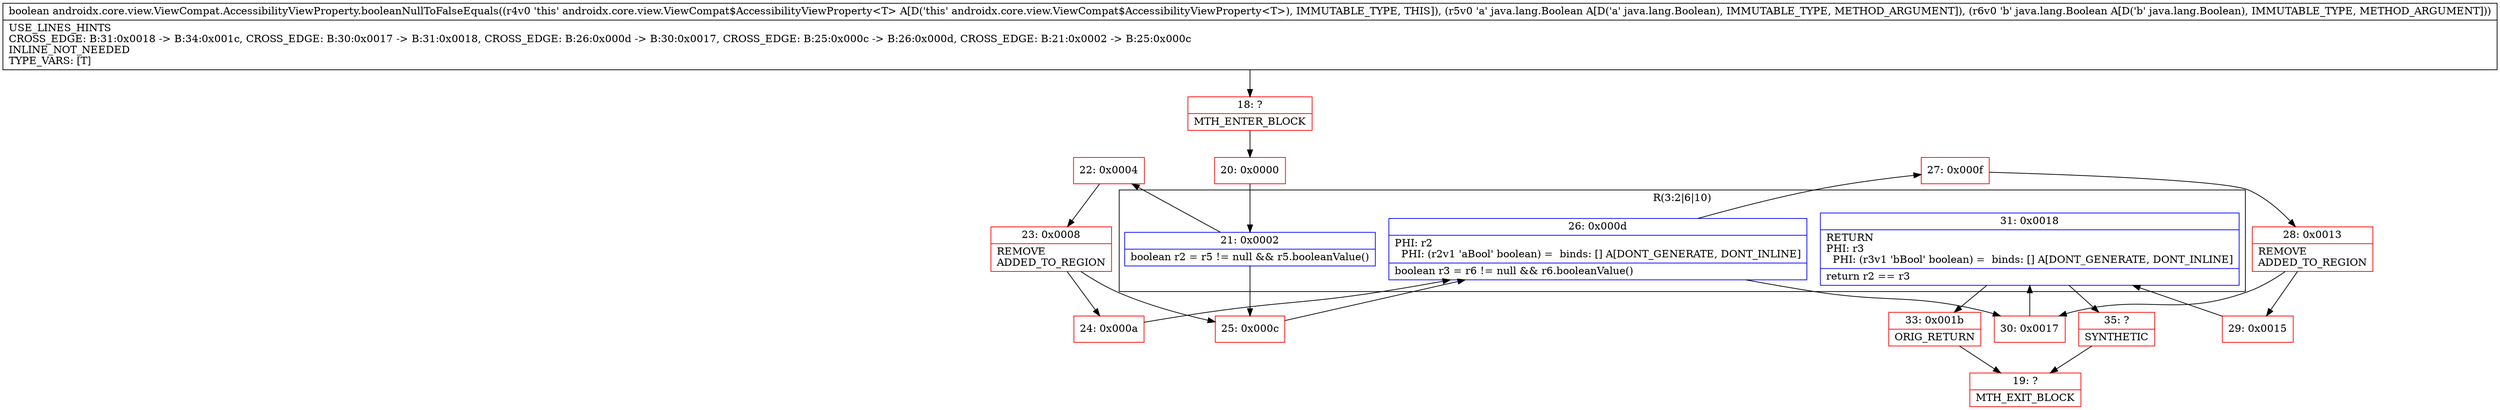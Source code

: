 digraph "CFG forandroidx.core.view.ViewCompat.AccessibilityViewProperty.booleanNullToFalseEquals(Ljava\/lang\/Boolean;Ljava\/lang\/Boolean;)Z" {
subgraph cluster_Region_214791392 {
label = "R(3:2|6|10)";
node [shape=record,color=blue];
Node_21 [shape=record,label="{21\:\ 0x0002|boolean r2 = r5 != null && r5.booleanValue()\l}"];
Node_26 [shape=record,label="{26\:\ 0x000d|PHI: r2 \l  PHI: (r2v1 'aBool' boolean) =  binds: [] A[DONT_GENERATE, DONT_INLINE]\l|boolean r3 = r6 != null && r6.booleanValue()\l}"];
Node_31 [shape=record,label="{31\:\ 0x0018|RETURN\lPHI: r3 \l  PHI: (r3v1 'bBool' boolean) =  binds: [] A[DONT_GENERATE, DONT_INLINE]\l|return r2 == r3\l}"];
}
Node_18 [shape=record,color=red,label="{18\:\ ?|MTH_ENTER_BLOCK\l}"];
Node_20 [shape=record,color=red,label="{20\:\ 0x0000}"];
Node_22 [shape=record,color=red,label="{22\:\ 0x0004}"];
Node_23 [shape=record,color=red,label="{23\:\ 0x0008|REMOVE\lADDED_TO_REGION\l}"];
Node_24 [shape=record,color=red,label="{24\:\ 0x000a}"];
Node_27 [shape=record,color=red,label="{27\:\ 0x000f}"];
Node_28 [shape=record,color=red,label="{28\:\ 0x0013|REMOVE\lADDED_TO_REGION\l}"];
Node_29 [shape=record,color=red,label="{29\:\ 0x0015}"];
Node_33 [shape=record,color=red,label="{33\:\ 0x001b|ORIG_RETURN\l}"];
Node_19 [shape=record,color=red,label="{19\:\ ?|MTH_EXIT_BLOCK\l}"];
Node_35 [shape=record,color=red,label="{35\:\ ?|SYNTHETIC\l}"];
Node_30 [shape=record,color=red,label="{30\:\ 0x0017}"];
Node_25 [shape=record,color=red,label="{25\:\ 0x000c}"];
MethodNode[shape=record,label="{boolean androidx.core.view.ViewCompat.AccessibilityViewProperty.booleanNullToFalseEquals((r4v0 'this' androidx.core.view.ViewCompat$AccessibilityViewProperty\<T\> A[D('this' androidx.core.view.ViewCompat$AccessibilityViewProperty\<T\>), IMMUTABLE_TYPE, THIS]), (r5v0 'a' java.lang.Boolean A[D('a' java.lang.Boolean), IMMUTABLE_TYPE, METHOD_ARGUMENT]), (r6v0 'b' java.lang.Boolean A[D('b' java.lang.Boolean), IMMUTABLE_TYPE, METHOD_ARGUMENT]))  | USE_LINES_HINTS\lCROSS_EDGE: B:31:0x0018 \-\> B:34:0x001c, CROSS_EDGE: B:30:0x0017 \-\> B:31:0x0018, CROSS_EDGE: B:26:0x000d \-\> B:30:0x0017, CROSS_EDGE: B:25:0x000c \-\> B:26:0x000d, CROSS_EDGE: B:21:0x0002 \-\> B:25:0x000c\lINLINE_NOT_NEEDED\lTYPE_VARS: [T]\l}"];
MethodNode -> Node_18;Node_21 -> Node_22;
Node_21 -> Node_25;
Node_26 -> Node_27;
Node_26 -> Node_30;
Node_31 -> Node_33;
Node_31 -> Node_35;
Node_18 -> Node_20;
Node_20 -> Node_21;
Node_22 -> Node_23;
Node_23 -> Node_24;
Node_23 -> Node_25;
Node_24 -> Node_26;
Node_27 -> Node_28;
Node_28 -> Node_29;
Node_28 -> Node_30;
Node_29 -> Node_31;
Node_33 -> Node_19;
Node_35 -> Node_19;
Node_30 -> Node_31;
Node_25 -> Node_26;
}

